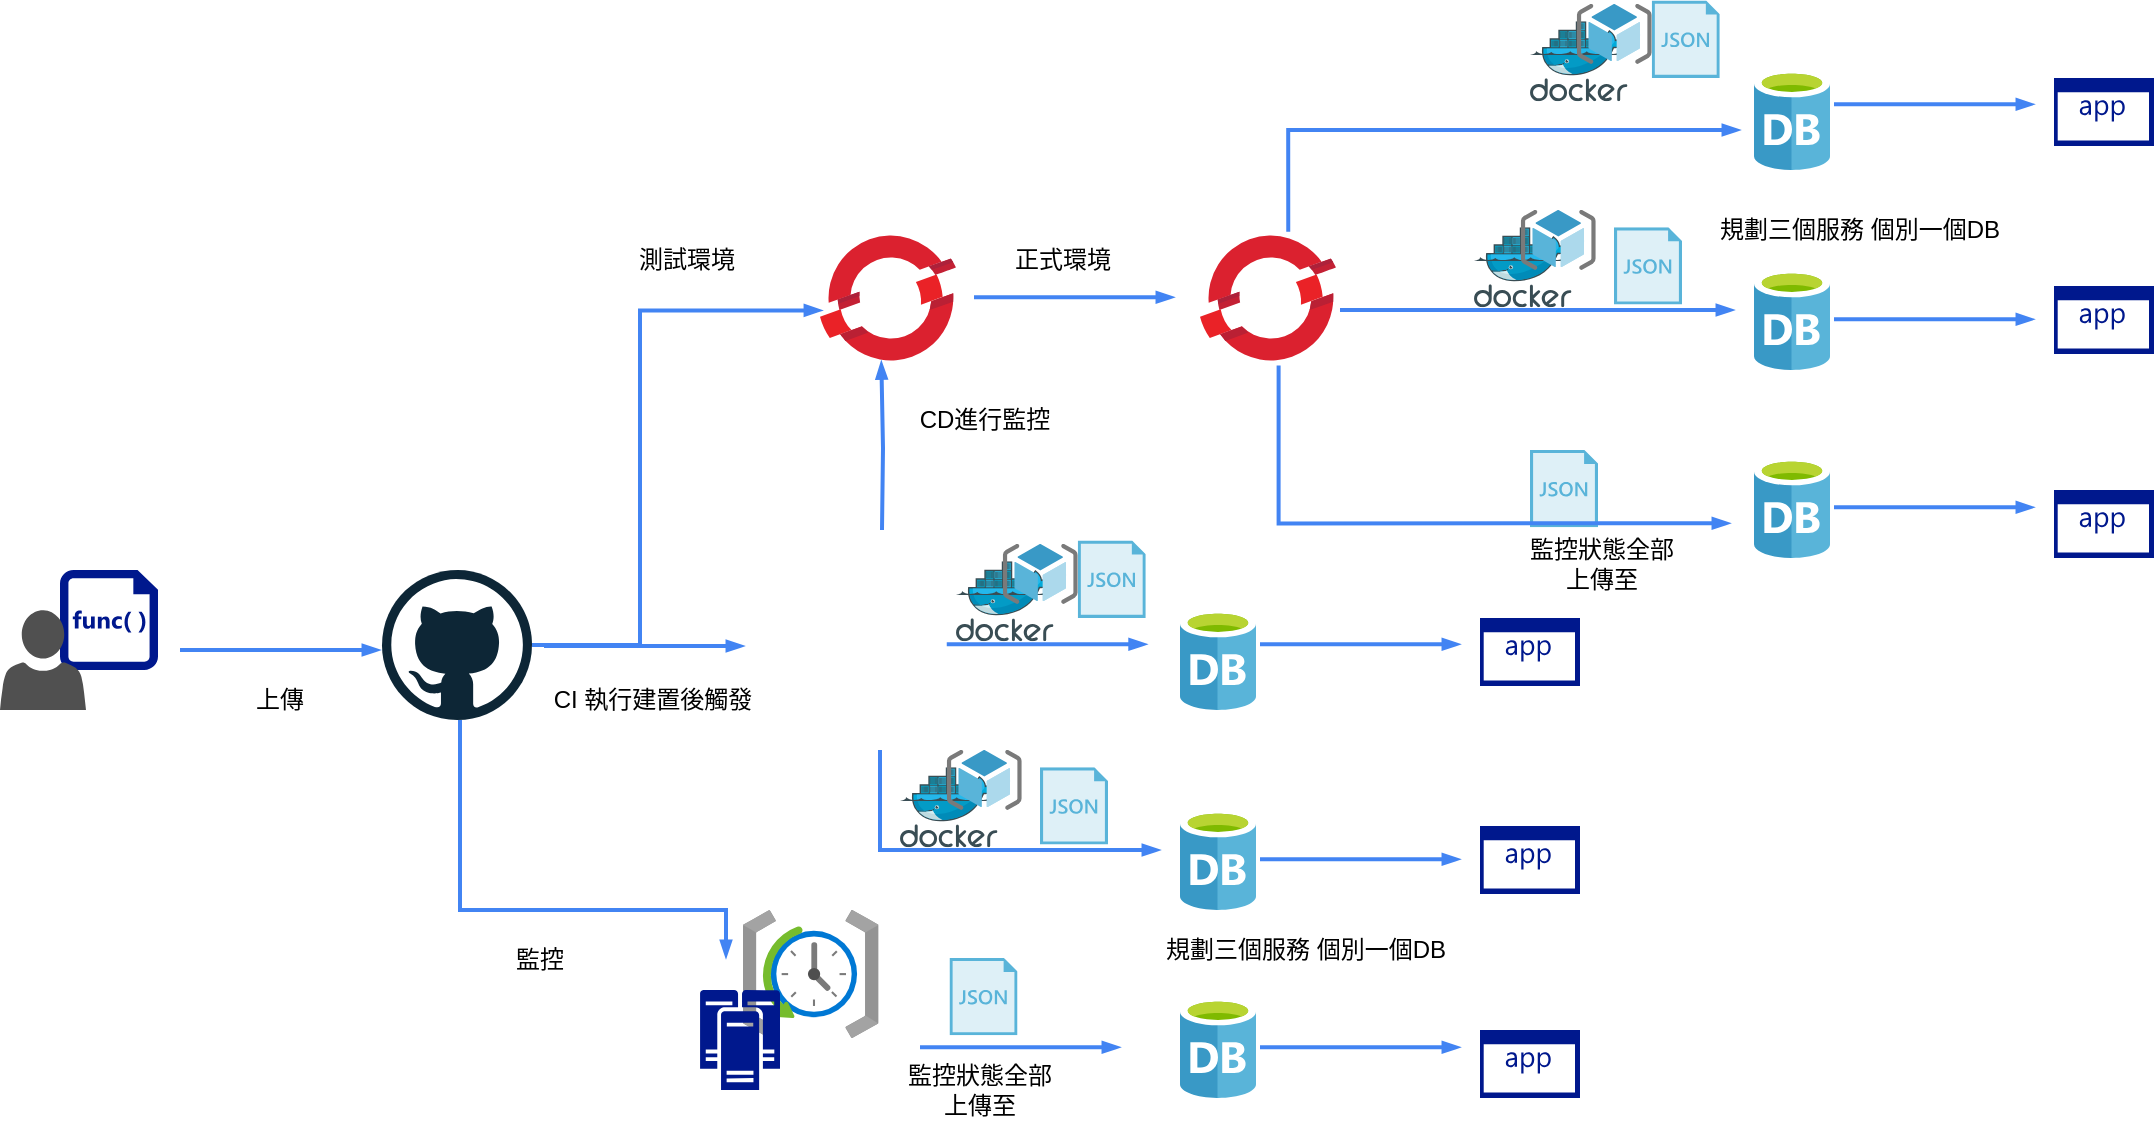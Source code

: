 <mxfile version="24.2.5" type="github">
  <diagram id="C5RBs43oDa-KdzZeNtuy" name="Page-1">
    <mxGraphModel dx="989" dy="1635" grid="1" gridSize="10" guides="1" tooltips="1" connect="1" arrows="1" fold="1" page="1" pageScale="1" pageWidth="827" pageHeight="1169" math="0" shadow="0">
      <root>
        <mxCell id="WIyWlLk6GJQsqaUBKTNV-0" />
        <mxCell id="WIyWlLk6GJQsqaUBKTNV-1" parent="WIyWlLk6GJQsqaUBKTNV-0" />
        <mxCell id="BOvwh2sCwzAacRZ0D2Zo-1" value="" style="image;aspect=fixed;html=1;points=[];align=center;fontSize=12;image=img/lib/azure2/containers/Azure_Red_Hat_OpenShift.svg;" vertex="1" parent="WIyWlLk6GJQsqaUBKTNV-1">
          <mxGeometry x="510" y="-60" width="68" height="68" as="geometry" />
        </mxCell>
        <mxCell id="BOvwh2sCwzAacRZ0D2Zo-5" value="" style="sketch=0;aspect=fixed;pointerEvents=1;shadow=0;dashed=0;html=1;strokeColor=none;labelPosition=center;verticalLabelPosition=bottom;verticalAlign=top;align=center;fillColor=#00188D;shape=mxgraph.mscae.enterprise.code_file" vertex="1" parent="WIyWlLk6GJQsqaUBKTNV-1">
          <mxGeometry x="130" y="110" width="49" height="50" as="geometry" />
        </mxCell>
        <mxCell id="BOvwh2sCwzAacRZ0D2Zo-6" value="" style="sketch=0;pointerEvents=1;shadow=0;dashed=0;html=1;strokeColor=none;labelPosition=center;verticalLabelPosition=bottom;verticalAlign=top;align=center;fillColor=#505050;shape=mxgraph.mscae.intune.account_portal" vertex="1" parent="WIyWlLk6GJQsqaUBKTNV-1">
          <mxGeometry x="100" y="130" width="43" height="50" as="geometry" />
        </mxCell>
        <mxCell id="BOvwh2sCwzAacRZ0D2Zo-7" value="" style="edgeStyle=orthogonalEdgeStyle;fontSize=12;html=1;endArrow=blockThin;endFill=1;rounded=0;strokeWidth=2;endSize=4;startSize=4;dashed=0;strokeColor=#4284F3;" edge="1" parent="WIyWlLk6GJQsqaUBKTNV-1">
          <mxGeometry width="100" relative="1" as="geometry">
            <mxPoint x="190" y="150" as="sourcePoint" />
            <mxPoint x="290" y="150" as="targetPoint" />
          </mxGeometry>
        </mxCell>
        <mxCell id="BOvwh2sCwzAacRZ0D2Zo-9" value="" style="image;aspect=fixed;html=1;points=[];align=center;fontSize=12;image=img/lib/azure2/management_governance/Scheduler_Job_Collections.svg;" vertex="1" parent="WIyWlLk6GJQsqaUBKTNV-1">
          <mxGeometry x="471.38" y="280" width="68" height="64" as="geometry" />
        </mxCell>
        <mxCell id="BOvwh2sCwzAacRZ0D2Zo-11" value="監控" style="text;strokeColor=none;align=center;fillColor=none;html=1;verticalAlign=middle;whiteSpace=wrap;rounded=0;" vertex="1" parent="WIyWlLk6GJQsqaUBKTNV-1">
          <mxGeometry x="340" y="290" width="60" height="30" as="geometry" />
        </mxCell>
        <mxCell id="BOvwh2sCwzAacRZ0D2Zo-13" value="" style="edgeStyle=orthogonalEdgeStyle;fontSize=12;html=1;endArrow=blockThin;endFill=1;rounded=0;strokeWidth=2;endSize=4;startSize=4;dashed=0;strokeColor=#4284F3;" edge="1" parent="WIyWlLk6GJQsqaUBKTNV-1">
          <mxGeometry width="100" relative="1" as="geometry">
            <mxPoint x="560" y="348.66" as="sourcePoint" />
            <mxPoint x="660" y="348.66" as="targetPoint" />
          </mxGeometry>
        </mxCell>
        <mxCell id="BOvwh2sCwzAacRZ0D2Zo-14" value="" style="image;sketch=0;aspect=fixed;html=1;points=[];align=center;fontSize=12;image=img/lib/mscae/Database_General.svg;" vertex="1" parent="WIyWlLk6GJQsqaUBKTNV-1">
          <mxGeometry x="690" y="324" width="38" height="50" as="geometry" />
        </mxCell>
        <mxCell id="BOvwh2sCwzAacRZ0D2Zo-16" value="" style="dashed=0;outlineConnect=0;html=1;align=center;labelPosition=center;verticalLabelPosition=bottom;verticalAlign=top;shape=mxgraph.weblogos.github" vertex="1" parent="WIyWlLk6GJQsqaUBKTNV-1">
          <mxGeometry x="291" y="110" width="75" height="75" as="geometry" />
        </mxCell>
        <mxCell id="BOvwh2sCwzAacRZ0D2Zo-17" value="" style="shape=image;verticalLabelPosition=bottom;labelBackgroundColor=default;verticalAlign=top;aspect=fixed;imageAspect=0;image=https://www.jenkins.io/images/logos/jenkins/jenkins.png;" vertex="1" parent="WIyWlLk6GJQsqaUBKTNV-1">
          <mxGeometry x="497.38" y="95.06" width="76" height="104.88" as="geometry" />
        </mxCell>
        <mxCell id="BOvwh2sCwzAacRZ0D2Zo-18" value="上傳" style="text;strokeColor=none;align=center;fillColor=none;html=1;verticalAlign=middle;whiteSpace=wrap;rounded=0;" vertex="1" parent="WIyWlLk6GJQsqaUBKTNV-1">
          <mxGeometry x="210" y="160" width="60" height="30" as="geometry" />
        </mxCell>
        <mxCell id="BOvwh2sCwzAacRZ0D2Zo-19" value="" style="edgeStyle=orthogonalEdgeStyle;fontSize=12;html=1;endArrow=blockThin;endFill=1;rounded=0;strokeWidth=2;endSize=4;startSize=4;dashed=0;strokeColor=#4284F3;" edge="1" parent="WIyWlLk6GJQsqaUBKTNV-1">
          <mxGeometry width="100" relative="1" as="geometry">
            <mxPoint x="372" y="148" as="sourcePoint" />
            <mxPoint x="472" y="148" as="targetPoint" />
          </mxGeometry>
        </mxCell>
        <mxCell id="BOvwh2sCwzAacRZ0D2Zo-21" value="CI 執行建置後觸發" style="text;strokeColor=none;align=center;fillColor=none;html=1;verticalAlign=middle;whiteSpace=wrap;rounded=0;" vertex="1" parent="WIyWlLk6GJQsqaUBKTNV-1">
          <mxGeometry x="373" y="160" width="107" height="30" as="geometry" />
        </mxCell>
        <mxCell id="BOvwh2sCwzAacRZ0D2Zo-22" value="" style="edgeStyle=orthogonalEdgeStyle;fontSize=12;html=1;endArrow=blockThin;endFill=1;rounded=0;strokeWidth=2;endSize=4;startSize=4;dashed=0;strokeColor=#4284F3;" edge="1" parent="WIyWlLk6GJQsqaUBKTNV-1" source="BOvwh2sCwzAacRZ0D2Zo-16">
          <mxGeometry width="100" relative="1" as="geometry">
            <mxPoint x="306" y="240" as="sourcePoint" />
            <mxPoint x="463" y="304.0" as="targetPoint" />
            <Array as="points">
              <mxPoint x="330" y="280" />
              <mxPoint x="463" y="280" />
            </Array>
          </mxGeometry>
        </mxCell>
        <mxCell id="BOvwh2sCwzAacRZ0D2Zo-24" value="監控狀態全部上傳至" style="text;strokeColor=none;align=center;fillColor=none;html=1;verticalAlign=middle;whiteSpace=wrap;rounded=0;" vertex="1" parent="WIyWlLk6GJQsqaUBKTNV-1">
          <mxGeometry x="550" y="350" width="80" height="40" as="geometry" />
        </mxCell>
        <mxCell id="BOvwh2sCwzAacRZ0D2Zo-25" value="" style="image;sketch=0;aspect=fixed;html=1;points=[];align=center;fontSize=12;image=img/lib/mscae/Database_General.svg;" vertex="1" parent="WIyWlLk6GJQsqaUBKTNV-1">
          <mxGeometry x="690" y="230" width="38" height="50" as="geometry" />
        </mxCell>
        <mxCell id="BOvwh2sCwzAacRZ0D2Zo-26" value="" style="image;sketch=0;aspect=fixed;html=1;points=[];align=center;fontSize=12;image=img/lib/mscae/Database_General.svg;" vertex="1" parent="WIyWlLk6GJQsqaUBKTNV-1">
          <mxGeometry x="690" y="130" width="38" height="50" as="geometry" />
        </mxCell>
        <mxCell id="BOvwh2sCwzAacRZ0D2Zo-27" value="" style="edgeStyle=orthogonalEdgeStyle;fontSize=12;html=1;endArrow=blockThin;endFill=1;rounded=0;strokeWidth=2;endSize=4;startSize=4;dashed=0;strokeColor=#4284F3;" edge="1" parent="WIyWlLk6GJQsqaUBKTNV-1">
          <mxGeometry width="100" relative="1" as="geometry">
            <mxPoint x="540" y="200" as="sourcePoint" />
            <mxPoint x="680" y="250" as="targetPoint" />
            <Array as="points">
              <mxPoint x="540" y="250" />
              <mxPoint x="660" y="250" />
            </Array>
          </mxGeometry>
        </mxCell>
        <mxCell id="BOvwh2sCwzAacRZ0D2Zo-28" value="" style="image;sketch=0;aspect=fixed;html=1;points=[];align=center;fontSize=12;image=img/lib/mscae/Docker.svg;" vertex="1" parent="WIyWlLk6GJQsqaUBKTNV-1">
          <mxGeometry x="550" y="208.66" width="48.76" height="39.98" as="geometry" />
        </mxCell>
        <mxCell id="BOvwh2sCwzAacRZ0D2Zo-31" value="" style="edgeStyle=orthogonalEdgeStyle;fontSize=12;html=1;endArrow=blockThin;endFill=1;rounded=0;strokeWidth=2;endSize=4;startSize=4;dashed=0;strokeColor=#4284F3;" edge="1" parent="WIyWlLk6GJQsqaUBKTNV-1">
          <mxGeometry width="100" relative="1" as="geometry">
            <mxPoint x="573.38" y="147.16" as="sourcePoint" />
            <mxPoint x="673.38" y="147.16" as="targetPoint" />
          </mxGeometry>
        </mxCell>
        <mxCell id="BOvwh2sCwzAacRZ0D2Zo-32" value="" style="image;sketch=0;aspect=fixed;html=1;points=[];align=center;fontSize=12;image=img/lib/mscae/Templates.svg;" vertex="1" parent="WIyWlLk6GJQsqaUBKTNV-1">
          <mxGeometry x="620" y="208.66" width="34" height="38.64" as="geometry" />
        </mxCell>
        <mxCell id="BOvwh2sCwzAacRZ0D2Zo-33" value="" style="image;sketch=0;aspect=fixed;html=1;points=[];align=center;fontSize=12;image=img/lib/mscae/Templates.svg;" vertex="1" parent="WIyWlLk6GJQsqaUBKTNV-1">
          <mxGeometry x="574.76" y="304" width="34" height="38.64" as="geometry" />
        </mxCell>
        <mxCell id="BOvwh2sCwzAacRZ0D2Zo-34" value="" style="image;sketch=0;aspect=fixed;html=1;points=[];align=center;fontSize=12;image=img/lib/mscae/Templates.svg;" vertex="1" parent="WIyWlLk6GJQsqaUBKTNV-1">
          <mxGeometry x="638.88" y="95.3" width="34" height="38.64" as="geometry" />
        </mxCell>
        <mxCell id="BOvwh2sCwzAacRZ0D2Zo-35" value="" style="image;sketch=0;aspect=fixed;html=1;points=[];align=center;fontSize=12;image=img/lib/mscae/ResourceGroup.svg;" vertex="1" parent="WIyWlLk6GJQsqaUBKTNV-1">
          <mxGeometry x="573.38" y="199.94" width="37.5" height="30" as="geometry" />
        </mxCell>
        <mxCell id="BOvwh2sCwzAacRZ0D2Zo-37" value="" style="image;sketch=0;aspect=fixed;html=1;points=[];align=center;fontSize=12;image=img/lib/mscae/Docker.svg;" vertex="1" parent="WIyWlLk6GJQsqaUBKTNV-1">
          <mxGeometry x="578" y="105.66" width="48.76" height="39.98" as="geometry" />
        </mxCell>
        <mxCell id="BOvwh2sCwzAacRZ0D2Zo-38" value="" style="image;sketch=0;aspect=fixed;html=1;points=[];align=center;fontSize=12;image=img/lib/mscae/ResourceGroup.svg;" vertex="1" parent="WIyWlLk6GJQsqaUBKTNV-1">
          <mxGeometry x="601.38" y="96.94" width="37.5" height="30" as="geometry" />
        </mxCell>
        <mxCell id="BOvwh2sCwzAacRZ0D2Zo-39" value="" style="edgeStyle=orthogonalEdgeStyle;fontSize=12;html=1;endArrow=blockThin;endFill=1;rounded=0;strokeWidth=2;endSize=4;startSize=4;dashed=0;strokeColor=#4284F3;" edge="1" parent="WIyWlLk6GJQsqaUBKTNV-1">
          <mxGeometry width="100" relative="1" as="geometry">
            <mxPoint x="730" y="348.66" as="sourcePoint" />
            <mxPoint x="830" y="348.66" as="targetPoint" />
          </mxGeometry>
        </mxCell>
        <mxCell id="BOvwh2sCwzAacRZ0D2Zo-40" value="" style="edgeStyle=orthogonalEdgeStyle;fontSize=12;html=1;endArrow=blockThin;endFill=1;rounded=0;strokeWidth=2;endSize=4;startSize=4;dashed=0;strokeColor=#4284F3;" edge="1" parent="WIyWlLk6GJQsqaUBKTNV-1">
          <mxGeometry width="100" relative="1" as="geometry">
            <mxPoint x="730" y="254.66" as="sourcePoint" />
            <mxPoint x="830" y="254.66" as="targetPoint" />
          </mxGeometry>
        </mxCell>
        <mxCell id="BOvwh2sCwzAacRZ0D2Zo-41" value="" style="edgeStyle=orthogonalEdgeStyle;fontSize=12;html=1;endArrow=blockThin;endFill=1;rounded=0;strokeWidth=2;endSize=4;startSize=4;dashed=0;strokeColor=#4284F3;" edge="1" parent="WIyWlLk6GJQsqaUBKTNV-1">
          <mxGeometry width="100" relative="1" as="geometry">
            <mxPoint x="730" y="147.16" as="sourcePoint" />
            <mxPoint x="830" y="147.16" as="targetPoint" />
          </mxGeometry>
        </mxCell>
        <mxCell id="BOvwh2sCwzAacRZ0D2Zo-42" value="" style="sketch=0;aspect=fixed;pointerEvents=1;shadow=0;dashed=0;html=1;strokeColor=none;labelPosition=center;verticalLabelPosition=bottom;verticalAlign=top;align=center;fillColor=#00188D;shape=mxgraph.mscae.enterprise.application" vertex="1" parent="WIyWlLk6GJQsqaUBKTNV-1">
          <mxGeometry x="840" y="134" width="50" height="34" as="geometry" />
        </mxCell>
        <mxCell id="BOvwh2sCwzAacRZ0D2Zo-43" value="" style="sketch=0;aspect=fixed;pointerEvents=1;shadow=0;dashed=0;html=1;strokeColor=none;labelPosition=center;verticalLabelPosition=bottom;verticalAlign=top;align=center;fillColor=#00188D;shape=mxgraph.mscae.enterprise.application" vertex="1" parent="WIyWlLk6GJQsqaUBKTNV-1">
          <mxGeometry x="840" y="238" width="50" height="34" as="geometry" />
        </mxCell>
        <mxCell id="BOvwh2sCwzAacRZ0D2Zo-44" value="" style="sketch=0;aspect=fixed;pointerEvents=1;shadow=0;dashed=0;html=1;strokeColor=none;labelPosition=center;verticalLabelPosition=bottom;verticalAlign=top;align=center;fillColor=#00188D;shape=mxgraph.mscae.enterprise.application" vertex="1" parent="WIyWlLk6GJQsqaUBKTNV-1">
          <mxGeometry x="840" y="340" width="50" height="34" as="geometry" />
        </mxCell>
        <mxCell id="BOvwh2sCwzAacRZ0D2Zo-45" value="" style="edgeStyle=orthogonalEdgeStyle;fontSize=12;html=1;endArrow=blockThin;endFill=1;rounded=0;strokeWidth=2;endSize=4;startSize=4;dashed=0;strokeColor=#4284F3;entryX=0.015;entryY=0.591;entryDx=0;entryDy=0;entryPerimeter=0;" edge="1" parent="WIyWlLk6GJQsqaUBKTNV-1" source="BOvwh2sCwzAacRZ0D2Zo-16" target="BOvwh2sCwzAacRZ0D2Zo-1">
          <mxGeometry width="100" relative="1" as="geometry">
            <mxPoint x="320" y="94.61" as="sourcePoint" />
            <mxPoint x="420" y="94.61" as="targetPoint" />
            <Array as="points">
              <mxPoint x="420" y="147" />
              <mxPoint x="420" y="-20" />
            </Array>
          </mxGeometry>
        </mxCell>
        <mxCell id="BOvwh2sCwzAacRZ0D2Zo-46" value="" style="edgeStyle=orthogonalEdgeStyle;fontSize=12;html=1;endArrow=blockThin;endFill=1;rounded=0;strokeWidth=2;endSize=4;startSize=4;dashed=0;strokeColor=#4284F3;entryX=0.451;entryY=0.966;entryDx=0;entryDy=0;entryPerimeter=0;" edge="1" parent="WIyWlLk6GJQsqaUBKTNV-1" target="BOvwh2sCwzAacRZ0D2Zo-1">
          <mxGeometry width="100" relative="1" as="geometry">
            <mxPoint x="541" y="90" as="sourcePoint" />
            <mxPoint x="638.88" y="90" as="targetPoint" />
          </mxGeometry>
        </mxCell>
        <mxCell id="BOvwh2sCwzAacRZ0D2Zo-48" value="CD進行監控" style="text;strokeColor=none;align=center;fillColor=none;html=1;verticalAlign=middle;whiteSpace=wrap;rounded=0;" vertex="1" parent="WIyWlLk6GJQsqaUBKTNV-1">
          <mxGeometry x="539.38" y="20" width="107" height="30" as="geometry" />
        </mxCell>
        <mxCell id="BOvwh2sCwzAacRZ0D2Zo-49" value="測試環境" style="text;strokeColor=none;align=center;fillColor=none;html=1;verticalAlign=middle;whiteSpace=wrap;rounded=0;" vertex="1" parent="WIyWlLk6GJQsqaUBKTNV-1">
          <mxGeometry x="390.38" y="-60" width="107" height="30" as="geometry" />
        </mxCell>
        <mxCell id="BOvwh2sCwzAacRZ0D2Zo-51" value="" style="edgeStyle=orthogonalEdgeStyle;fontSize=12;html=1;endArrow=blockThin;endFill=1;rounded=0;strokeWidth=2;endSize=4;startSize=4;dashed=0;strokeColor=#4284F3;" edge="1" parent="WIyWlLk6GJQsqaUBKTNV-1">
          <mxGeometry width="100" relative="1" as="geometry">
            <mxPoint x="587" y="-26.34" as="sourcePoint" />
            <mxPoint x="687" y="-26.34" as="targetPoint" />
          </mxGeometry>
        </mxCell>
        <mxCell id="BOvwh2sCwzAacRZ0D2Zo-52" value="" style="image;aspect=fixed;html=1;points=[];align=center;fontSize=12;image=img/lib/azure2/containers/Azure_Red_Hat_OpenShift.svg;" vertex="1" parent="WIyWlLk6GJQsqaUBKTNV-1">
          <mxGeometry x="700" y="-60" width="68" height="68" as="geometry" />
        </mxCell>
        <mxCell id="BOvwh2sCwzAacRZ0D2Zo-53" value="正式環境" style="text;strokeColor=none;align=center;fillColor=none;html=1;verticalAlign=middle;whiteSpace=wrap;rounded=0;" vertex="1" parent="WIyWlLk6GJQsqaUBKTNV-1">
          <mxGeometry x="578" y="-60" width="107" height="30" as="geometry" />
        </mxCell>
        <mxCell id="BOvwh2sCwzAacRZ0D2Zo-55" value="" style="image;sketch=0;aspect=fixed;html=1;points=[];align=center;fontSize=12;image=img/lib/mscae/Database_General.svg;" vertex="1" parent="WIyWlLk6GJQsqaUBKTNV-1">
          <mxGeometry x="977" y="54" width="38" height="50" as="geometry" />
        </mxCell>
        <mxCell id="BOvwh2sCwzAacRZ0D2Zo-56" value="規劃三個服務 個別一個DB" style="text;strokeColor=none;align=center;fillColor=none;html=1;verticalAlign=middle;whiteSpace=wrap;rounded=0;" vertex="1" parent="WIyWlLk6GJQsqaUBKTNV-1">
          <mxGeometry x="950" y="-80.06" width="160" height="40" as="geometry" />
        </mxCell>
        <mxCell id="BOvwh2sCwzAacRZ0D2Zo-57" value="" style="image;sketch=0;aspect=fixed;html=1;points=[];align=center;fontSize=12;image=img/lib/mscae/Database_General.svg;" vertex="1" parent="WIyWlLk6GJQsqaUBKTNV-1">
          <mxGeometry x="977" y="-40" width="38" height="50" as="geometry" />
        </mxCell>
        <mxCell id="BOvwh2sCwzAacRZ0D2Zo-58" value="" style="image;sketch=0;aspect=fixed;html=1;points=[];align=center;fontSize=12;image=img/lib/mscae/Database_General.svg;" vertex="1" parent="WIyWlLk6GJQsqaUBKTNV-1">
          <mxGeometry x="977" y="-140" width="38" height="50" as="geometry" />
        </mxCell>
        <mxCell id="BOvwh2sCwzAacRZ0D2Zo-59" value="" style="edgeStyle=orthogonalEdgeStyle;fontSize=12;html=1;endArrow=blockThin;endFill=1;rounded=0;strokeWidth=2;endSize=4;startSize=4;dashed=0;strokeColor=#4284F3;" edge="1" parent="WIyWlLk6GJQsqaUBKTNV-1">
          <mxGeometry width="100" relative="1" as="geometry">
            <mxPoint x="770" y="-20" as="sourcePoint" />
            <mxPoint x="967" y="-20" as="targetPoint" />
            <Array as="points">
              <mxPoint x="827" y="-20" />
              <mxPoint x="947" y="-20" />
            </Array>
          </mxGeometry>
        </mxCell>
        <mxCell id="BOvwh2sCwzAacRZ0D2Zo-60" value="" style="image;sketch=0;aspect=fixed;html=1;points=[];align=center;fontSize=12;image=img/lib/mscae/Docker.svg;" vertex="1" parent="WIyWlLk6GJQsqaUBKTNV-1">
          <mxGeometry x="837" y="-61.34" width="48.76" height="39.98" as="geometry" />
        </mxCell>
        <mxCell id="BOvwh2sCwzAacRZ0D2Zo-61" value="" style="edgeStyle=orthogonalEdgeStyle;fontSize=12;html=1;endArrow=blockThin;endFill=1;rounded=0;strokeWidth=2;endSize=4;startSize=4;dashed=0;strokeColor=#4284F3;exitX=0.649;exitY=0.013;exitDx=0;exitDy=0;exitPerimeter=0;" edge="1" parent="WIyWlLk6GJQsqaUBKTNV-1" source="BOvwh2sCwzAacRZ0D2Zo-52">
          <mxGeometry width="100" relative="1" as="geometry">
            <mxPoint x="740" y="-90" as="sourcePoint" />
            <mxPoint x="970" y="-110" as="targetPoint" />
            <Array as="points">
              <mxPoint x="744" y="-110" />
              <mxPoint x="960" y="-110" />
            </Array>
          </mxGeometry>
        </mxCell>
        <mxCell id="BOvwh2sCwzAacRZ0D2Zo-62" value="" style="image;sketch=0;aspect=fixed;html=1;points=[];align=center;fontSize=12;image=img/lib/mscae/Templates.svg;" vertex="1" parent="WIyWlLk6GJQsqaUBKTNV-1">
          <mxGeometry x="907" y="-61.34" width="34" height="38.64" as="geometry" />
        </mxCell>
        <mxCell id="BOvwh2sCwzAacRZ0D2Zo-63" value="" style="image;sketch=0;aspect=fixed;html=1;points=[];align=center;fontSize=12;image=img/lib/mscae/Templates.svg;" vertex="1" parent="WIyWlLk6GJQsqaUBKTNV-1">
          <mxGeometry x="865" y="50" width="34" height="38.64" as="geometry" />
        </mxCell>
        <mxCell id="BOvwh2sCwzAacRZ0D2Zo-64" value="" style="image;sketch=0;aspect=fixed;html=1;points=[];align=center;fontSize=12;image=img/lib/mscae/Templates.svg;" vertex="1" parent="WIyWlLk6GJQsqaUBKTNV-1">
          <mxGeometry x="925.88" y="-174.7" width="34" height="38.64" as="geometry" />
        </mxCell>
        <mxCell id="BOvwh2sCwzAacRZ0D2Zo-65" value="" style="image;sketch=0;aspect=fixed;html=1;points=[];align=center;fontSize=12;image=img/lib/mscae/ResourceGroup.svg;" vertex="1" parent="WIyWlLk6GJQsqaUBKTNV-1">
          <mxGeometry x="860.38" y="-70.06" width="37.5" height="30" as="geometry" />
        </mxCell>
        <mxCell id="BOvwh2sCwzAacRZ0D2Zo-66" value="" style="image;sketch=0;aspect=fixed;html=1;points=[];align=center;fontSize=12;image=img/lib/mscae/Docker.svg;" vertex="1" parent="WIyWlLk6GJQsqaUBKTNV-1">
          <mxGeometry x="865" y="-164.34" width="48.76" height="39.98" as="geometry" />
        </mxCell>
        <mxCell id="BOvwh2sCwzAacRZ0D2Zo-67" value="" style="image;sketch=0;aspect=fixed;html=1;points=[];align=center;fontSize=12;image=img/lib/mscae/ResourceGroup.svg;" vertex="1" parent="WIyWlLk6GJQsqaUBKTNV-1">
          <mxGeometry x="888.38" y="-173.06" width="37.5" height="30" as="geometry" />
        </mxCell>
        <mxCell id="BOvwh2sCwzAacRZ0D2Zo-68" value="" style="edgeStyle=orthogonalEdgeStyle;fontSize=12;html=1;endArrow=blockThin;endFill=1;rounded=0;strokeWidth=2;endSize=4;startSize=4;dashed=0;strokeColor=#4284F3;" edge="1" parent="WIyWlLk6GJQsqaUBKTNV-1">
          <mxGeometry width="100" relative="1" as="geometry">
            <mxPoint x="1017" y="78.66" as="sourcePoint" />
            <mxPoint x="1117" y="78.66" as="targetPoint" />
          </mxGeometry>
        </mxCell>
        <mxCell id="BOvwh2sCwzAacRZ0D2Zo-69" value="" style="edgeStyle=orthogonalEdgeStyle;fontSize=12;html=1;endArrow=blockThin;endFill=1;rounded=0;strokeWidth=2;endSize=4;startSize=4;dashed=0;strokeColor=#4284F3;" edge="1" parent="WIyWlLk6GJQsqaUBKTNV-1">
          <mxGeometry width="100" relative="1" as="geometry">
            <mxPoint x="1017" y="-15.34" as="sourcePoint" />
            <mxPoint x="1117" y="-15.34" as="targetPoint" />
          </mxGeometry>
        </mxCell>
        <mxCell id="BOvwh2sCwzAacRZ0D2Zo-70" value="" style="edgeStyle=orthogonalEdgeStyle;fontSize=12;html=1;endArrow=blockThin;endFill=1;rounded=0;strokeWidth=2;endSize=4;startSize=4;dashed=0;strokeColor=#4284F3;" edge="1" parent="WIyWlLk6GJQsqaUBKTNV-1">
          <mxGeometry width="100" relative="1" as="geometry">
            <mxPoint x="1017" y="-122.84" as="sourcePoint" />
            <mxPoint x="1117" y="-122.84" as="targetPoint" />
          </mxGeometry>
        </mxCell>
        <mxCell id="BOvwh2sCwzAacRZ0D2Zo-71" value="" style="sketch=0;aspect=fixed;pointerEvents=1;shadow=0;dashed=0;html=1;strokeColor=none;labelPosition=center;verticalLabelPosition=bottom;verticalAlign=top;align=center;fillColor=#00188D;shape=mxgraph.mscae.enterprise.application" vertex="1" parent="WIyWlLk6GJQsqaUBKTNV-1">
          <mxGeometry x="1127" y="-136" width="50" height="34" as="geometry" />
        </mxCell>
        <mxCell id="BOvwh2sCwzAacRZ0D2Zo-72" value="" style="sketch=0;aspect=fixed;pointerEvents=1;shadow=0;dashed=0;html=1;strokeColor=none;labelPosition=center;verticalLabelPosition=bottom;verticalAlign=top;align=center;fillColor=#00188D;shape=mxgraph.mscae.enterprise.application" vertex="1" parent="WIyWlLk6GJQsqaUBKTNV-1">
          <mxGeometry x="1127" y="-32" width="50" height="34" as="geometry" />
        </mxCell>
        <mxCell id="BOvwh2sCwzAacRZ0D2Zo-73" value="" style="sketch=0;aspect=fixed;pointerEvents=1;shadow=0;dashed=0;html=1;strokeColor=none;labelPosition=center;verticalLabelPosition=bottom;verticalAlign=top;align=center;fillColor=#00188D;shape=mxgraph.mscae.enterprise.application" vertex="1" parent="WIyWlLk6GJQsqaUBKTNV-1">
          <mxGeometry x="1127" y="70" width="50" height="34" as="geometry" />
        </mxCell>
        <mxCell id="BOvwh2sCwzAacRZ0D2Zo-75" value="規劃三個服務 個別一個DB" style="text;strokeColor=none;align=center;fillColor=none;html=1;verticalAlign=middle;whiteSpace=wrap;rounded=0;" vertex="1" parent="WIyWlLk6GJQsqaUBKTNV-1">
          <mxGeometry x="672.88" y="280" width="160" height="40" as="geometry" />
        </mxCell>
        <mxCell id="BOvwh2sCwzAacRZ0D2Zo-76" value="" style="sketch=0;aspect=fixed;pointerEvents=1;shadow=0;dashed=0;html=1;strokeColor=none;labelPosition=center;verticalLabelPosition=bottom;verticalAlign=top;align=center;fillColor=#00188D;shape=mxgraph.mscae.enterprise.cluster_server" vertex="1" parent="WIyWlLk6GJQsqaUBKTNV-1">
          <mxGeometry x="450" y="320" width="40" height="50" as="geometry" />
        </mxCell>
        <mxCell id="BOvwh2sCwzAacRZ0D2Zo-77" value="" style="edgeStyle=orthogonalEdgeStyle;fontSize=12;html=1;endArrow=blockThin;endFill=1;rounded=0;strokeWidth=2;endSize=4;startSize=4;dashed=0;strokeColor=#4284F3;exitX=0.578;exitY=0.996;exitDx=0;exitDy=0;exitPerimeter=0;" edge="1" parent="WIyWlLk6GJQsqaUBKTNV-1" source="BOvwh2sCwzAacRZ0D2Zo-52">
          <mxGeometry width="100" relative="1" as="geometry">
            <mxPoint x="768" y="86.66" as="sourcePoint" />
            <mxPoint x="965" y="86.66" as="targetPoint" />
            <Array as="points">
              <mxPoint x="739" y="87" />
            </Array>
          </mxGeometry>
        </mxCell>
        <mxCell id="BOvwh2sCwzAacRZ0D2Zo-78" value="監控狀態全部上傳至" style="text;strokeColor=none;align=center;fillColor=none;html=1;verticalAlign=middle;whiteSpace=wrap;rounded=0;" vertex="1" parent="WIyWlLk6GJQsqaUBKTNV-1">
          <mxGeometry x="861" y="86.94" width="80" height="40" as="geometry" />
        </mxCell>
        <mxCell id="BOvwh2sCwzAacRZ0D2Zo-81" value="" style="shape=image;verticalLabelPosition=bottom;labelBackgroundColor=default;verticalAlign=top;aspect=fixed;imageAspect=0;image=https://logowik.com/content/uploads/images/gitlab8368.jpg;" vertex="1" parent="WIyWlLk6GJQsqaUBKTNV-1">
          <mxGeometry x="288" y="38.39" width="78" height="58.55" as="geometry" />
        </mxCell>
      </root>
    </mxGraphModel>
  </diagram>
</mxfile>
